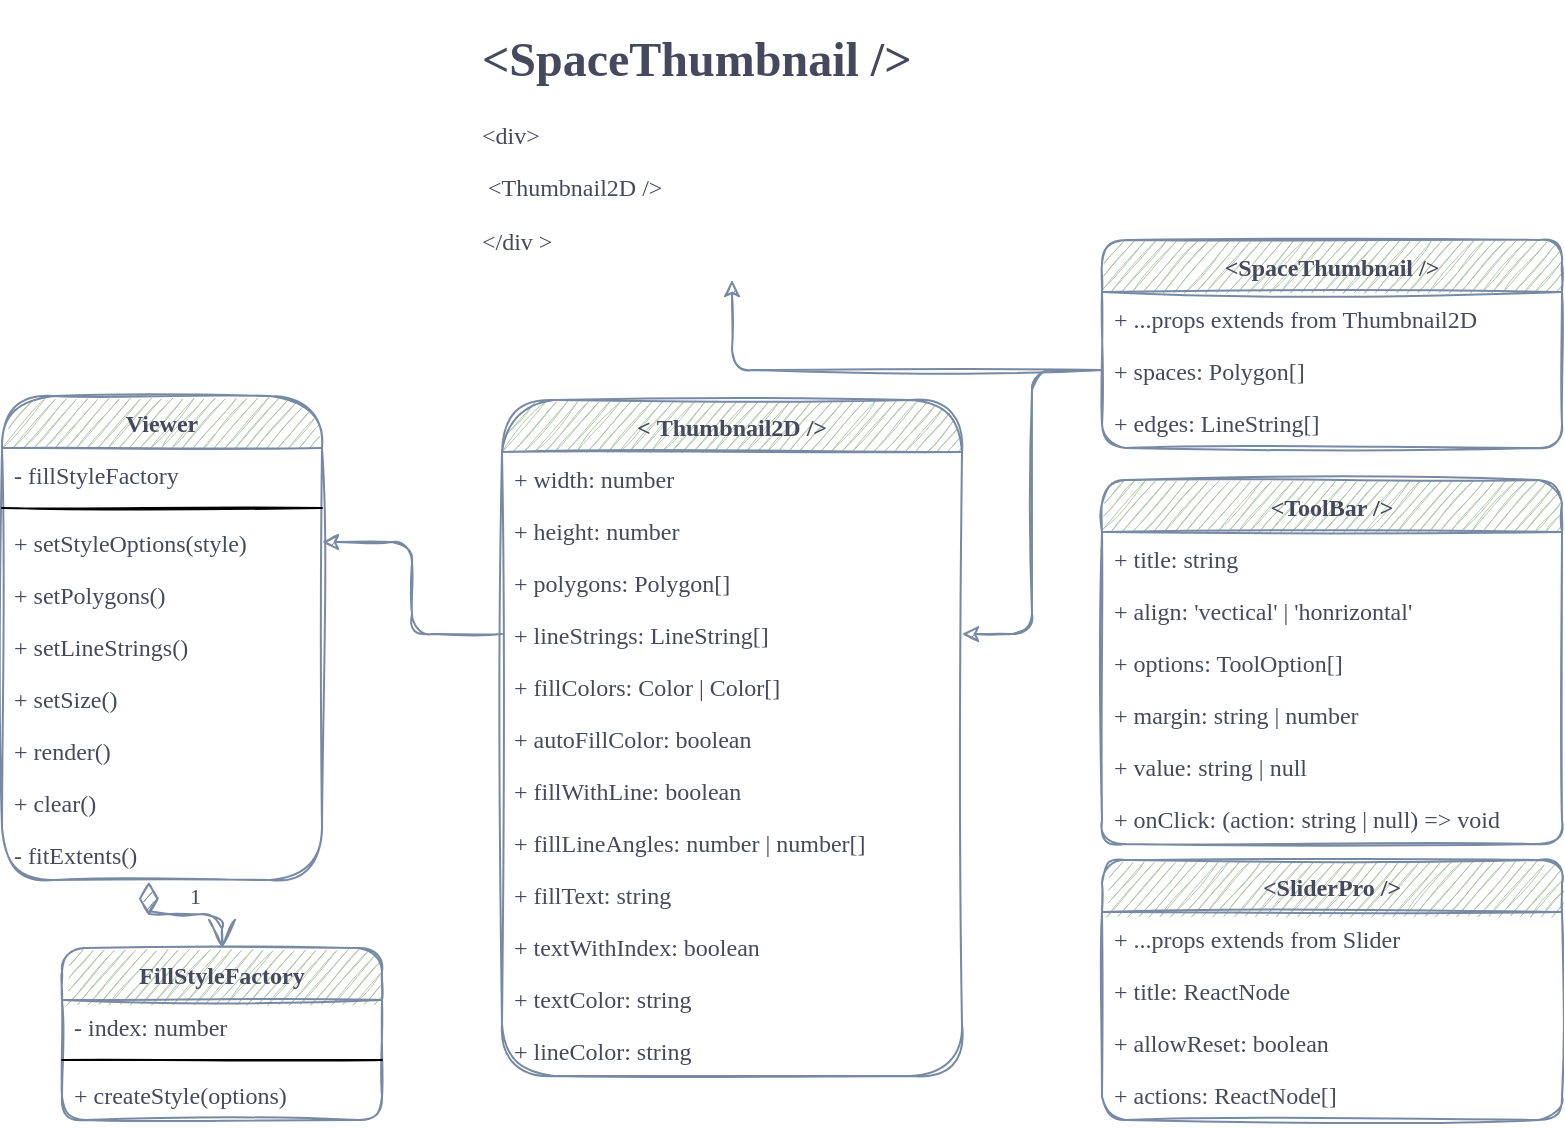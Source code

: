 <mxfile version="15.8.2" type="github" pages="2">
  <diagram id="C5RBs43oDa-KdzZeNtuy" name="Page-1">
    <mxGraphModel dx="3237" dy="1930" grid="1" gridSize="10" guides="1" tooltips="1" connect="1" arrows="1" fold="1" page="0" pageScale="1" pageWidth="827" pageHeight="1169" math="0" shadow="0">
      <root>
        <mxCell id="WIyWlLk6GJQsqaUBKTNV-0" />
        <mxCell id="WIyWlLk6GJQsqaUBKTNV-1" parent="WIyWlLk6GJQsqaUBKTNV-0" />
        <mxCell id="QNAEnEjefIIZLRpEwwWk-51" value="&lt;h1&gt;&amp;lt;SpaceThumbnail /&amp;gt;&lt;/h1&gt;&lt;p&gt;&lt;span&gt;&amp;lt;div&amp;gt;&lt;/span&gt;&lt;br&gt;&lt;/p&gt;&lt;p&gt;&lt;span&gt; &lt;/span&gt;&lt;span style=&quot;white-space: pre&quot;&gt; &lt;/span&gt;&amp;lt;Thumbnail2D /&amp;gt;&lt;br&gt;&lt;/p&gt;&lt;p&gt;&amp;lt;/div &amp;gt;&lt;/p&gt;" style="text;html=1;strokeColor=none;fillColor=none;spacing=5;spacingTop=-20;whiteSpace=wrap;overflow=hidden;rounded=0;sketch=1;fontFamily=Comic Sans MS;fontColor=#46495D;" parent="WIyWlLk6GJQsqaUBKTNV-1" vertex="1">
          <mxGeometry x="-915" y="-790" width="260" height="130" as="geometry" />
        </mxCell>
        <mxCell id="QNAEnEjefIIZLRpEwwWk-57" value="&lt;SpaceThumbnail /&gt;" style="swimlane;fontStyle=1;align=center;verticalAlign=top;childLayout=stackLayout;horizontal=1;startSize=26;horizontalStack=0;resizeParent=1;resizeParentMax=0;resizeLast=0;collapsible=1;marginBottom=0;rounded=1;sketch=1;fontFamily=Comic Sans MS;fontColor=#46495D;strokeColor=#788AA3;fillColor=#B2C9AB;" parent="WIyWlLk6GJQsqaUBKTNV-1" vertex="1">
          <mxGeometry x="-600" y="-680" width="230" height="104" as="geometry" />
        </mxCell>
        <mxCell id="QNAEnEjefIIZLRpEwwWk-144" value="+ ...props extends from Thumbnail2D" style="text;strokeColor=none;fillColor=none;align=left;verticalAlign=top;spacingLeft=4;spacingRight=4;overflow=hidden;rotatable=0;points=[[0,0.5],[1,0.5]];portConstraint=eastwest;rounded=1;sketch=1;fontFamily=Comic Sans MS;fontColor=#46495D;" parent="QNAEnEjefIIZLRpEwwWk-57" vertex="1">
          <mxGeometry y="26" width="230" height="26" as="geometry" />
        </mxCell>
        <mxCell id="QNAEnEjefIIZLRpEwwWk-58" value="+ spaces: Polygon[]" style="text;strokeColor=none;fillColor=none;align=left;verticalAlign=top;spacingLeft=4;spacingRight=4;overflow=hidden;rotatable=0;points=[[0,0.5],[1,0.5]];portConstraint=eastwest;rounded=1;sketch=1;fontFamily=Comic Sans MS;fontColor=#46495D;" parent="QNAEnEjefIIZLRpEwwWk-57" vertex="1">
          <mxGeometry y="52" width="230" height="26" as="geometry" />
        </mxCell>
        <mxCell id="QNAEnEjefIIZLRpEwwWk-61" value="+ edges: LineString[]" style="text;strokeColor=none;fillColor=none;align=left;verticalAlign=top;spacingLeft=4;spacingRight=4;overflow=hidden;rotatable=0;points=[[0,0.5],[1,0.5]];portConstraint=eastwest;rounded=1;sketch=1;fontFamily=Comic Sans MS;fontColor=#46495D;" parent="QNAEnEjefIIZLRpEwwWk-57" vertex="1">
          <mxGeometry y="78" width="230" height="26" as="geometry" />
        </mxCell>
        <mxCell id="QNAEnEjefIIZLRpEwwWk-62" value="&lt; Thumbnail2D /&gt;" style="swimlane;fontStyle=1;align=center;verticalAlign=top;childLayout=stackLayout;horizontal=1;startSize=26;horizontalStack=0;resizeParent=1;resizeParentMax=0;resizeLast=0;collapsible=1;marginBottom=0;rounded=1;sketch=1;fontFamily=Comic Sans MS;fontColor=#46495D;strokeColor=#788AA3;fillColor=#B2C9AB;arcSize=50;" parent="WIyWlLk6GJQsqaUBKTNV-1" vertex="1">
          <mxGeometry x="-900" y="-600" width="230" height="338" as="geometry">
            <mxRectangle x="-900" y="-600" width="140" height="26" as="alternateBounds" />
          </mxGeometry>
        </mxCell>
        <mxCell id="QNAEnEjefIIZLRpEwwWk-63" value="+ width: number" style="text;strokeColor=none;fillColor=none;align=left;verticalAlign=top;spacingLeft=4;spacingRight=4;overflow=hidden;rotatable=0;points=[[0,0.5],[1,0.5]];portConstraint=eastwest;rounded=1;sketch=1;fontFamily=Comic Sans MS;fontColor=#46495D;" parent="QNAEnEjefIIZLRpEwwWk-62" vertex="1">
          <mxGeometry y="26" width="230" height="26" as="geometry" />
        </mxCell>
        <mxCell id="QNAEnEjefIIZLRpEwwWk-64" value="+ height: number" style="text;strokeColor=none;fillColor=none;align=left;verticalAlign=top;spacingLeft=4;spacingRight=4;overflow=hidden;rotatable=0;points=[[0,0.5],[1,0.5]];portConstraint=eastwest;rounded=1;sketch=1;fontFamily=Comic Sans MS;fontColor=#46495D;" parent="QNAEnEjefIIZLRpEwwWk-62" vertex="1">
          <mxGeometry y="52" width="230" height="26" as="geometry" />
        </mxCell>
        <mxCell id="QNAEnEjefIIZLRpEwwWk-66" value="+ polygons: Polygon[]" style="text;strokeColor=none;fillColor=none;align=left;verticalAlign=top;spacingLeft=4;spacingRight=4;overflow=hidden;rotatable=0;points=[[0,0.5],[1,0.5]];portConstraint=eastwest;rounded=1;sketch=1;fontFamily=Comic Sans MS;fontColor=#46495D;" parent="QNAEnEjefIIZLRpEwwWk-62" vertex="1">
          <mxGeometry y="78" width="230" height="26" as="geometry" />
        </mxCell>
        <mxCell id="QNAEnEjefIIZLRpEwwWk-68" value="+ lineStrings: LineString[] " style="text;strokeColor=none;fillColor=none;align=left;verticalAlign=top;spacingLeft=4;spacingRight=4;overflow=hidden;rotatable=0;points=[[0,0.5],[1,0.5]];portConstraint=eastwest;rounded=1;sketch=1;fontFamily=Comic Sans MS;fontColor=#46495D;" parent="QNAEnEjefIIZLRpEwwWk-62" vertex="1">
          <mxGeometry y="104" width="230" height="26" as="geometry" />
        </mxCell>
        <mxCell id="QNAEnEjefIIZLRpEwwWk-67" value="+ fillColors: Color | Color[]" style="text;strokeColor=none;fillColor=none;align=left;verticalAlign=top;spacingLeft=4;spacingRight=4;overflow=hidden;rotatable=0;points=[[0,0.5],[1,0.5]];portConstraint=eastwest;rounded=1;sketch=1;fontFamily=Comic Sans MS;fontColor=#46495D;" parent="QNAEnEjefIIZLRpEwwWk-62" vertex="1">
          <mxGeometry y="130" width="230" height="26" as="geometry" />
        </mxCell>
        <mxCell id="QNAEnEjefIIZLRpEwwWk-69" value="+ autoFillColor: boolean" style="text;strokeColor=none;fillColor=none;align=left;verticalAlign=top;spacingLeft=4;spacingRight=4;overflow=hidden;rotatable=0;points=[[0,0.5],[1,0.5]];portConstraint=eastwest;rounded=1;sketch=1;fontFamily=Comic Sans MS;fontColor=#46495D;" parent="QNAEnEjefIIZLRpEwwWk-62" vertex="1">
          <mxGeometry y="156" width="230" height="26" as="geometry" />
        </mxCell>
        <mxCell id="QNAEnEjefIIZLRpEwwWk-70" value="+ fillWithLine: boolean" style="text;strokeColor=none;fillColor=none;align=left;verticalAlign=top;spacingLeft=4;spacingRight=4;overflow=hidden;rotatable=0;points=[[0,0.5],[1,0.5]];portConstraint=eastwest;rounded=1;sketch=1;fontFamily=Comic Sans MS;fontColor=#46495D;" parent="QNAEnEjefIIZLRpEwwWk-62" vertex="1">
          <mxGeometry y="182" width="230" height="26" as="geometry" />
        </mxCell>
        <mxCell id="QNAEnEjefIIZLRpEwwWk-71" value="+ fillLineAngles: number | number[]" style="text;strokeColor=none;fillColor=none;align=left;verticalAlign=top;spacingLeft=4;spacingRight=4;overflow=hidden;rotatable=0;points=[[0,0.5],[1,0.5]];portConstraint=eastwest;rounded=1;sketch=1;fontFamily=Comic Sans MS;fontColor=#46495D;" parent="QNAEnEjefIIZLRpEwwWk-62" vertex="1">
          <mxGeometry y="208" width="230" height="26" as="geometry" />
        </mxCell>
        <mxCell id="QNAEnEjefIIZLRpEwwWk-78" value="+ fillText: string" style="text;strokeColor=none;fillColor=none;align=left;verticalAlign=top;spacingLeft=4;spacingRight=4;overflow=hidden;rotatable=0;points=[[0,0.5],[1,0.5]];portConstraint=eastwest;rounded=1;sketch=1;fontFamily=Comic Sans MS;fontColor=#46495D;" parent="QNAEnEjefIIZLRpEwwWk-62" vertex="1">
          <mxGeometry y="234" width="230" height="26" as="geometry" />
        </mxCell>
        <mxCell id="QNAEnEjefIIZLRpEwwWk-79" value="+ textWithIndex: boolean" style="text;strokeColor=none;fillColor=none;align=left;verticalAlign=top;spacingLeft=4;spacingRight=4;overflow=hidden;rotatable=0;points=[[0,0.5],[1,0.5]];portConstraint=eastwest;rounded=1;sketch=1;fontFamily=Comic Sans MS;fontColor=#46495D;" parent="QNAEnEjefIIZLRpEwwWk-62" vertex="1">
          <mxGeometry y="260" width="230" height="26" as="geometry" />
        </mxCell>
        <mxCell id="QNAEnEjefIIZLRpEwwWk-142" value="+ textColor: string" style="text;strokeColor=none;fillColor=none;align=left;verticalAlign=top;spacingLeft=4;spacingRight=4;overflow=hidden;rotatable=0;points=[[0,0.5],[1,0.5]];portConstraint=eastwest;rounded=1;sketch=1;fontFamily=Comic Sans MS;fontColor=#46495D;" parent="QNAEnEjefIIZLRpEwwWk-62" vertex="1">
          <mxGeometry y="286" width="230" height="26" as="geometry" />
        </mxCell>
        <mxCell id="QNAEnEjefIIZLRpEwwWk-143" value="+ lineColor: string" style="text;strokeColor=none;fillColor=none;align=left;verticalAlign=top;spacingLeft=4;spacingRight=4;overflow=hidden;rotatable=0;points=[[0,0.5],[1,0.5]];portConstraint=eastwest;rounded=1;sketch=1;fontFamily=Comic Sans MS;fontColor=#46495D;" parent="QNAEnEjefIIZLRpEwwWk-62" vertex="1">
          <mxGeometry y="312" width="230" height="26" as="geometry" />
        </mxCell>
        <mxCell id="QNAEnEjefIIZLRpEwwWk-73" style="edgeStyle=orthogonalEdgeStyle;curved=0;rounded=1;sketch=1;orthogonalLoop=1;jettySize=auto;html=1;exitX=0;exitY=0.5;exitDx=0;exitDy=0;entryX=0.5;entryY=1;entryDx=0;entryDy=0;fontFamily=Comic Sans MS;fontColor=#46495D;strokeColor=#788AA3;fillColor=#B2C9AB;" parent="WIyWlLk6GJQsqaUBKTNV-1" source="QNAEnEjefIIZLRpEwwWk-58" target="QNAEnEjefIIZLRpEwwWk-51" edge="1">
          <mxGeometry relative="1" as="geometry" />
        </mxCell>
        <mxCell id="QNAEnEjefIIZLRpEwwWk-74" style="edgeStyle=orthogonalEdgeStyle;curved=0;rounded=1;sketch=1;orthogonalLoop=1;jettySize=auto;html=1;exitX=0;exitY=0.5;exitDx=0;exitDy=0;entryX=1;entryY=0.5;entryDx=0;entryDy=0;fontFamily=Comic Sans MS;fontColor=#46495D;strokeColor=#788AA3;fillColor=#B2C9AB;" parent="WIyWlLk6GJQsqaUBKTNV-1" source="QNAEnEjefIIZLRpEwwWk-58" target="QNAEnEjefIIZLRpEwwWk-68" edge="1">
          <mxGeometry relative="1" as="geometry" />
        </mxCell>
        <mxCell id="QNAEnEjefIIZLRpEwwWk-75" value="&lt;ToolBar /&gt;" style="swimlane;fontStyle=1;align=center;verticalAlign=top;childLayout=stackLayout;horizontal=1;startSize=26;horizontalStack=0;resizeParent=1;resizeParentMax=0;resizeLast=0;collapsible=1;marginBottom=0;rounded=1;sketch=1;fontFamily=Comic Sans MS;fontColor=#46495D;strokeColor=#788AA3;fillColor=#B2C9AB;" parent="WIyWlLk6GJQsqaUBKTNV-1" vertex="1">
          <mxGeometry x="-600" y="-560" width="230" height="182" as="geometry" />
        </mxCell>
        <mxCell id="QNAEnEjefIIZLRpEwwWk-76" value="+ title: string" style="text;strokeColor=none;fillColor=none;align=left;verticalAlign=top;spacingLeft=4;spacingRight=4;overflow=hidden;rotatable=0;points=[[0,0.5],[1,0.5]];portConstraint=eastwest;rounded=1;sketch=1;fontFamily=Comic Sans MS;fontColor=#46495D;" parent="QNAEnEjefIIZLRpEwwWk-75" vertex="1">
          <mxGeometry y="26" width="230" height="26" as="geometry" />
        </mxCell>
        <mxCell id="QNAEnEjefIIZLRpEwwWk-77" value="+ align: &#39;vectical&#39; | &#39;honrizontal&#39;" style="text;strokeColor=none;fillColor=none;align=left;verticalAlign=top;spacingLeft=4;spacingRight=4;overflow=hidden;rotatable=0;points=[[0,0.5],[1,0.5]];portConstraint=eastwest;rounded=1;sketch=1;fontFamily=Comic Sans MS;fontColor=#46495D;" parent="QNAEnEjefIIZLRpEwwWk-75" vertex="1">
          <mxGeometry y="52" width="230" height="26" as="geometry" />
        </mxCell>
        <mxCell id="QNAEnEjefIIZLRpEwwWk-80" value="+ options: ToolOption[]" style="text;strokeColor=none;fillColor=none;align=left;verticalAlign=top;spacingLeft=4;spacingRight=4;overflow=hidden;rotatable=0;points=[[0,0.5],[1,0.5]];portConstraint=eastwest;rounded=1;sketch=1;fontFamily=Comic Sans MS;fontColor=#46495D;" parent="QNAEnEjefIIZLRpEwwWk-75" vertex="1">
          <mxGeometry y="78" width="230" height="26" as="geometry" />
        </mxCell>
        <mxCell id="QNAEnEjefIIZLRpEwwWk-85" value="+ margin: string | number" style="text;strokeColor=none;fillColor=none;align=left;verticalAlign=top;spacingLeft=4;spacingRight=4;overflow=hidden;rotatable=0;points=[[0,0.5],[1,0.5]];portConstraint=eastwest;rounded=1;sketch=1;fontFamily=Comic Sans MS;fontColor=#46495D;" parent="QNAEnEjefIIZLRpEwwWk-75" vertex="1">
          <mxGeometry y="104" width="230" height="26" as="geometry" />
        </mxCell>
        <mxCell id="QNAEnEjefIIZLRpEwwWk-146" value="+ value: string | null" style="text;strokeColor=none;fillColor=none;align=left;verticalAlign=top;spacingLeft=4;spacingRight=4;overflow=hidden;rotatable=0;points=[[0,0.5],[1,0.5]];portConstraint=eastwest;rounded=1;sketch=1;fontFamily=Comic Sans MS;fontColor=#46495D;" parent="QNAEnEjefIIZLRpEwwWk-75" vertex="1">
          <mxGeometry y="130" width="230" height="26" as="geometry" />
        </mxCell>
        <mxCell id="QNAEnEjefIIZLRpEwwWk-86" value="+ onClick: (action: string | null) =&gt; void" style="text;strokeColor=none;fillColor=none;align=left;verticalAlign=top;spacingLeft=4;spacingRight=4;overflow=hidden;rotatable=0;points=[[0,0.5],[1,0.5]];portConstraint=eastwest;rounded=1;sketch=1;fontFamily=Comic Sans MS;fontColor=#46495D;" parent="QNAEnEjefIIZLRpEwwWk-75" vertex="1">
          <mxGeometry y="156" width="230" height="26" as="geometry" />
        </mxCell>
        <mxCell id="QNAEnEjefIIZLRpEwwWk-81" value="&lt;SliderPro /&gt;" style="swimlane;fontStyle=1;align=center;verticalAlign=top;childLayout=stackLayout;horizontal=1;startSize=26;horizontalStack=0;resizeParent=1;resizeParentMax=0;resizeLast=0;collapsible=1;marginBottom=0;rounded=1;sketch=1;fontFamily=Comic Sans MS;fontColor=#46495D;strokeColor=#788AA3;fillColor=#B2C9AB;" parent="WIyWlLk6GJQsqaUBKTNV-1" vertex="1">
          <mxGeometry x="-600" y="-370" width="230" height="130" as="geometry" />
        </mxCell>
        <mxCell id="QNAEnEjefIIZLRpEwwWk-82" value="+ ...props extends from Slider" style="text;strokeColor=none;fillColor=none;align=left;verticalAlign=top;spacingLeft=4;spacingRight=4;overflow=hidden;rotatable=0;points=[[0,0.5],[1,0.5]];portConstraint=eastwest;rounded=1;sketch=1;fontFamily=Comic Sans MS;fontColor=#46495D;" parent="QNAEnEjefIIZLRpEwwWk-81" vertex="1">
          <mxGeometry y="26" width="230" height="26" as="geometry" />
        </mxCell>
        <mxCell id="QNAEnEjefIIZLRpEwwWk-83" value="+ title: ReactNode" style="text;strokeColor=none;fillColor=none;align=left;verticalAlign=top;spacingLeft=4;spacingRight=4;overflow=hidden;rotatable=0;points=[[0,0.5],[1,0.5]];portConstraint=eastwest;rounded=1;sketch=1;fontFamily=Comic Sans MS;fontColor=#46495D;" parent="QNAEnEjefIIZLRpEwwWk-81" vertex="1">
          <mxGeometry y="52" width="230" height="26" as="geometry" />
        </mxCell>
        <mxCell id="QNAEnEjefIIZLRpEwwWk-84" value="+ allowReset: boolean" style="text;strokeColor=none;fillColor=none;align=left;verticalAlign=top;spacingLeft=4;spacingRight=4;overflow=hidden;rotatable=0;points=[[0,0.5],[1,0.5]];portConstraint=eastwest;rounded=1;sketch=1;fontFamily=Comic Sans MS;fontColor=#46495D;" parent="QNAEnEjefIIZLRpEwwWk-81" vertex="1">
          <mxGeometry y="78" width="230" height="26" as="geometry" />
        </mxCell>
        <mxCell id="QNAEnEjefIIZLRpEwwWk-87" value="+ actions: ReactNode[]" style="text;strokeColor=none;fillColor=none;align=left;verticalAlign=top;spacingLeft=4;spacingRight=4;overflow=hidden;rotatable=0;points=[[0,0.5],[1,0.5]];portConstraint=eastwest;rounded=1;sketch=1;fontFamily=Comic Sans MS;fontColor=#46495D;" parent="QNAEnEjefIIZLRpEwwWk-81" vertex="1">
          <mxGeometry y="104" width="230" height="26" as="geometry" />
        </mxCell>
        <mxCell id="QNAEnEjefIIZLRpEwwWk-121" value="Viewer" style="swimlane;fontStyle=1;align=center;verticalAlign=top;childLayout=stackLayout;horizontal=1;startSize=26;horizontalStack=0;resizeParent=1;resizeParentMax=0;resizeLast=0;collapsible=1;marginBottom=0;rounded=1;sketch=1;fontFamily=Comic Sans MS;fontColor=#46495D;strokeColor=#788AA3;fillColor=#B2C9AB;arcSize=50;" parent="WIyWlLk6GJQsqaUBKTNV-1" vertex="1">
          <mxGeometry x="-1150" y="-602" width="160" height="242" as="geometry" />
        </mxCell>
        <mxCell id="QNAEnEjefIIZLRpEwwWk-122" value="- fillStyleFactory" style="text;strokeColor=none;fillColor=none;align=left;verticalAlign=top;spacingLeft=4;spacingRight=4;overflow=hidden;rotatable=0;points=[[0,0.5],[1,0.5]];portConstraint=eastwest;rounded=1;sketch=1;fontFamily=Comic Sans MS;fontColor=#46495D;" parent="QNAEnEjefIIZLRpEwwWk-121" vertex="1">
          <mxGeometry y="26" width="160" height="26" as="geometry" />
        </mxCell>
        <mxCell id="QNAEnEjefIIZLRpEwwWk-123" value="" style="line;strokeWidth=1;fillColor=none;align=left;verticalAlign=middle;spacingTop=-1;spacingLeft=3;spacingRight=3;rotatable=0;labelPosition=right;points=[];portConstraint=eastwest;rounded=1;sketch=1;fontFamily=Comic Sans MS;fontColor=#46495D;" parent="QNAEnEjefIIZLRpEwwWk-121" vertex="1">
          <mxGeometry y="52" width="160" height="8" as="geometry" />
        </mxCell>
        <mxCell id="QNAEnEjefIIZLRpEwwWk-124" value="+ setStyleOptions(style)" style="text;strokeColor=none;fillColor=none;align=left;verticalAlign=top;spacingLeft=4;spacingRight=4;overflow=hidden;rotatable=0;points=[[0,0.5],[1,0.5]];portConstraint=eastwest;rounded=1;sketch=1;fontFamily=Comic Sans MS;fontColor=#46495D;" parent="QNAEnEjefIIZLRpEwwWk-121" vertex="1">
          <mxGeometry y="60" width="160" height="26" as="geometry" />
        </mxCell>
        <mxCell id="QNAEnEjefIIZLRpEwwWk-129" value="+ setPolygons()" style="text;strokeColor=none;fillColor=none;align=left;verticalAlign=top;spacingLeft=4;spacingRight=4;overflow=hidden;rotatable=0;points=[[0,0.5],[1,0.5]];portConstraint=eastwest;rounded=1;sketch=1;fontFamily=Comic Sans MS;fontColor=#46495D;" parent="QNAEnEjefIIZLRpEwwWk-121" vertex="1">
          <mxGeometry y="86" width="160" height="26" as="geometry" />
        </mxCell>
        <mxCell id="QNAEnEjefIIZLRpEwwWk-145" value="+ setLineStrings()" style="text;strokeColor=none;fillColor=none;align=left;verticalAlign=top;spacingLeft=4;spacingRight=4;overflow=hidden;rotatable=0;points=[[0,0.5],[1,0.5]];portConstraint=eastwest;rounded=1;sketch=1;fontFamily=Comic Sans MS;fontColor=#46495D;" parent="QNAEnEjefIIZLRpEwwWk-121" vertex="1">
          <mxGeometry y="112" width="160" height="26" as="geometry" />
        </mxCell>
        <mxCell id="QNAEnEjefIIZLRpEwwWk-130" value="+ setSize()" style="text;strokeColor=none;fillColor=none;align=left;verticalAlign=top;spacingLeft=4;spacingRight=4;overflow=hidden;rotatable=0;points=[[0,0.5],[1,0.5]];portConstraint=eastwest;rounded=1;sketch=1;fontFamily=Comic Sans MS;fontColor=#46495D;" parent="QNAEnEjefIIZLRpEwwWk-121" vertex="1">
          <mxGeometry y="138" width="160" height="26" as="geometry" />
        </mxCell>
        <mxCell id="QNAEnEjefIIZLRpEwwWk-131" value="+ render()" style="text;strokeColor=none;fillColor=none;align=left;verticalAlign=top;spacingLeft=4;spacingRight=4;overflow=hidden;rotatable=0;points=[[0,0.5],[1,0.5]];portConstraint=eastwest;rounded=1;sketch=1;fontFamily=Comic Sans MS;fontColor=#46495D;" parent="QNAEnEjefIIZLRpEwwWk-121" vertex="1">
          <mxGeometry y="164" width="160" height="26" as="geometry" />
        </mxCell>
        <mxCell id="QNAEnEjefIIZLRpEwwWk-132" value="+ clear()" style="text;strokeColor=none;fillColor=none;align=left;verticalAlign=top;spacingLeft=4;spacingRight=4;overflow=hidden;rotatable=0;points=[[0,0.5],[1,0.5]];portConstraint=eastwest;rounded=1;sketch=1;fontFamily=Comic Sans MS;fontColor=#46495D;" parent="QNAEnEjefIIZLRpEwwWk-121" vertex="1">
          <mxGeometry y="190" width="160" height="26" as="geometry" />
        </mxCell>
        <mxCell id="QNAEnEjefIIZLRpEwwWk-133" value="- fitExtents()" style="text;strokeColor=none;fillColor=none;align=left;verticalAlign=top;spacingLeft=4;spacingRight=4;overflow=hidden;rotatable=0;points=[[0,0.5],[1,0.5]];portConstraint=eastwest;rounded=1;sketch=1;fontFamily=Comic Sans MS;fontColor=#46495D;" parent="QNAEnEjefIIZLRpEwwWk-121" vertex="1">
          <mxGeometry y="216" width="160" height="26" as="geometry" />
        </mxCell>
        <mxCell id="QNAEnEjefIIZLRpEwwWk-128" value="" style="edgeStyle=orthogonalEdgeStyle;curved=0;rounded=1;sketch=1;orthogonalLoop=1;jettySize=auto;html=1;fontFamily=Comic Sans MS;fontColor=#46495D;strokeColor=#788AA3;fillColor=#B2C9AB;" parent="WIyWlLk6GJQsqaUBKTNV-1" source="QNAEnEjefIIZLRpEwwWk-68" target="QNAEnEjefIIZLRpEwwWk-124" edge="1">
          <mxGeometry relative="1" as="geometry" />
        </mxCell>
        <mxCell id="QNAEnEjefIIZLRpEwwWk-134" value="FillStyleFactory" style="swimlane;fontStyle=1;align=center;verticalAlign=top;childLayout=stackLayout;horizontal=1;startSize=26;horizontalStack=0;resizeParent=1;resizeParentMax=0;resizeLast=0;collapsible=1;marginBottom=0;rounded=1;sketch=1;fontFamily=Comic Sans MS;fontColor=#46495D;strokeColor=#788AA3;fillColor=#B2C9AB;" parent="WIyWlLk6GJQsqaUBKTNV-1" vertex="1">
          <mxGeometry x="-1120" y="-326" width="160" height="86" as="geometry" />
        </mxCell>
        <mxCell id="QNAEnEjefIIZLRpEwwWk-135" value="- index: number" style="text;strokeColor=none;fillColor=none;align=left;verticalAlign=top;spacingLeft=4;spacingRight=4;overflow=hidden;rotatable=0;points=[[0,0.5],[1,0.5]];portConstraint=eastwest;rounded=1;sketch=1;fontFamily=Comic Sans MS;fontColor=#46495D;" parent="QNAEnEjefIIZLRpEwwWk-134" vertex="1">
          <mxGeometry y="26" width="160" height="26" as="geometry" />
        </mxCell>
        <mxCell id="QNAEnEjefIIZLRpEwwWk-136" value="" style="line;strokeWidth=1;fillColor=none;align=left;verticalAlign=middle;spacingTop=-1;spacingLeft=3;spacingRight=3;rotatable=0;labelPosition=right;points=[];portConstraint=eastwest;rounded=1;sketch=1;fontFamily=Comic Sans MS;fontColor=#46495D;" parent="QNAEnEjefIIZLRpEwwWk-134" vertex="1">
          <mxGeometry y="52" width="160" height="8" as="geometry" />
        </mxCell>
        <mxCell id="QNAEnEjefIIZLRpEwwWk-137" value="+ createStyle(options)" style="text;strokeColor=none;fillColor=none;align=left;verticalAlign=top;spacingLeft=4;spacingRight=4;overflow=hidden;rotatable=0;points=[[0,0.5],[1,0.5]];portConstraint=eastwest;rounded=1;sketch=1;fontFamily=Comic Sans MS;fontColor=#46495D;" parent="QNAEnEjefIIZLRpEwwWk-134" vertex="1">
          <mxGeometry y="60" width="160" height="26" as="geometry" />
        </mxCell>
        <mxCell id="QNAEnEjefIIZLRpEwwWk-141" value="1" style="endArrow=open;html=1;endSize=12;startArrow=diamondThin;startSize=14;startFill=1;edgeStyle=orthogonalEdgeStyle;align=left;verticalAlign=bottom;rounded=1;sketch=1;fontFamily=Comic Sans MS;fontColor=#46495D;strokeColor=#788AA3;fillColor=#B2C9AB;curved=0;entryX=0.5;entryY=0;entryDx=0;entryDy=0;exitX=0.459;exitY=1.034;exitDx=0;exitDy=0;exitPerimeter=0;" parent="WIyWlLk6GJQsqaUBKTNV-1" source="QNAEnEjefIIZLRpEwwWk-133" target="QNAEnEjefIIZLRpEwwWk-134" edge="1">
          <mxGeometry relative="1" as="geometry">
            <mxPoint x="-1100" y="-340" as="sourcePoint" />
            <mxPoint x="-1010" y="-340" as="targetPoint" />
          </mxGeometry>
        </mxCell>
      </root>
    </mxGraphModel>
  </diagram>
  <diagram id="ptPGi2ojWcYGdtbd9iND" name="第 2 页">
    <mxGraphModel dx="4546" dy="3411" grid="1" gridSize="10" guides="1" tooltips="1" connect="1" arrows="1" fold="1" page="0" pageScale="1" pageWidth="827" pageHeight="1169" background="none" math="0" shadow="0">
      <root>
        <mxCell id="L-BHlGiglx6V0X1GWf1I-0" />
        <mxCell id="L-BHlGiglx6V0X1GWf1I-1" parent="L-BHlGiglx6V0X1GWf1I-0" />
        <mxCell id="L-BHlGiglx6V0X1GWf1I-2" style="edgeStyle=orthogonalEdgeStyle;curved=0;rounded=1;sketch=1;orthogonalLoop=1;jettySize=auto;html=1;exitX=1;exitY=0;exitDx=0;exitDy=0;entryX=0;entryY=0.25;entryDx=0;entryDy=0;fontFamily=Comic Sans MS;fontColor=#46495D;strokeColor=#788AA3;fillColor=#B2C9AB;" edge="1" parent="L-BHlGiglx6V0X1GWf1I-1" source="L-BHlGiglx6V0X1GWf1I-3" target="L-BHlGiglx6V0X1GWf1I-19">
          <mxGeometry relative="1" as="geometry" />
        </mxCell>
        <mxCell id="L-BHlGiglx6V0X1GWf1I-3" value="DrawControls" style="swimlane;fontStyle=1;align=center;verticalAlign=top;childLayout=stackLayout;horizontal=1;startSize=20;horizontalStack=0;resizeParent=1;resizeParentMax=0;resizeLast=0;collapsible=1;marginBottom=0;rounded=1;sketch=1;fontFamily=Comic Sans MS;fontColor=#46495D;strokeColor=#788AA3;fillColor=#B2C9AB;" vertex="1" parent="L-BHlGiglx6V0X1GWf1I-1">
          <mxGeometry x="-3540" y="-2640" width="370" height="398" as="geometry">
            <mxRectangle x="-420" y="-140" width="70" height="20" as="alternateBounds" />
          </mxGeometry>
        </mxCell>
        <mxCell id="L-BHlGiglx6V0X1GWf1I-4" value="- type: &#39;point&#39; | &#39;line&#39; | &#39;polygon&#39; | &#39;square&#39; | &#39;rect&#39; | &#39;circle&#39;" style="text;strokeColor=none;fillColor=none;align=left;verticalAlign=top;spacingLeft=4;spacingRight=4;overflow=hidden;rotatable=0;points=[[0,0.5],[1,0.5]];portConstraint=eastwest;rounded=1;sketch=1;fontFamily=Comic Sans MS;fontColor=#46495D;" vertex="1" parent="L-BHlGiglx6V0X1GWf1I-3">
          <mxGeometry y="20" width="370" height="26" as="geometry" />
        </mxCell>
        <mxCell id="L-BHlGiglx6V0X1GWf1I-5" value="+ pointStyle: PointStyle" style="text;strokeColor=none;fillColor=none;align=left;verticalAlign=top;spacingLeft=4;spacingRight=4;overflow=hidden;rotatable=0;points=[[0,0.5],[1,0.5]];portConstraint=eastwest;rounded=1;sketch=1;fontFamily=Comic Sans MS;fontColor=#46495D;" vertex="1" parent="L-BHlGiglx6V0X1GWf1I-3">
          <mxGeometry y="46" width="370" height="26" as="geometry" />
        </mxCell>
        <mxCell id="L-BHlGiglx6V0X1GWf1I-6" value="+ lineStyle: LineStyle" style="text;strokeColor=none;fillColor=none;align=left;verticalAlign=top;spacingLeft=4;spacingRight=4;overflow=hidden;rotatable=0;points=[[0,0.5],[1,0.5]];portConstraint=eastwest;rounded=1;sketch=1;fontFamily=Comic Sans MS;fontColor=#46495D;" vertex="1" parent="L-BHlGiglx6V0X1GWf1I-3">
          <mxGeometry y="72" width="370" height="26" as="geometry" />
        </mxCell>
        <mxCell id="L-BHlGiglx6V0X1GWf1I-7" value="+ polygonStyle: PolygonStyle" style="text;strokeColor=none;fillColor=none;align=left;verticalAlign=top;spacingLeft=4;spacingRight=4;overflow=hidden;rotatable=0;points=[[0,0.5],[1,0.5]];portConstraint=eastwest;rounded=1;sketch=1;fontFamily=Comic Sans MS;fontColor=#46495D;" vertex="1" parent="L-BHlGiglx6V0X1GWf1I-3">
          <mxGeometry y="98" width="370" height="26" as="geometry" />
        </mxCell>
        <mxCell id="L-BHlGiglx6V0X1GWf1I-8" value="" style="line;strokeWidth=1;fillColor=none;align=left;verticalAlign=middle;spacingTop=-1;spacingLeft=3;spacingRight=3;rotatable=0;labelPosition=right;points=[];portConstraint=eastwest;rounded=1;sketch=1;fontFamily=Comic Sans MS;fontColor=#46495D;" vertex="1" parent="L-BHlGiglx6V0X1GWf1I-3">
          <mxGeometry y="124" width="370" height="8" as="geometry" />
        </mxCell>
        <mxCell id="L-BHlGiglx6V0X1GWf1I-9" value="+ constructor(type, editor)" style="text;strokeColor=none;fillColor=none;align=left;verticalAlign=top;spacingLeft=4;spacingRight=4;overflow=hidden;rotatable=0;points=[[0,0.5],[1,0.5]];portConstraint=eastwest;rounded=1;sketch=1;fontFamily=Comic Sans MS;fontColor=#46495D;" vertex="1" parent="L-BHlGiglx6V0X1GWf1I-3">
          <mxGeometry y="132" width="370" height="26" as="geometry" />
        </mxCell>
        <mxCell id="L-BHlGiglx6V0X1GWf1I-10" value="+ activate()  activate default" style="text;strokeColor=none;fillColor=none;align=left;verticalAlign=top;spacingLeft=4;spacingRight=4;overflow=hidden;rotatable=0;points=[[0,0.5],[1,0.5]];portConstraint=eastwest;rounded=1;sketch=1;fontFamily=Comic Sans MS;fontColor=#46495D;" vertex="1" parent="L-BHlGiglx6V0X1GWf1I-3">
          <mxGeometry y="158" width="370" height="26" as="geometry" />
        </mxCell>
        <mxCell id="L-BHlGiglx6V0X1GWf1I-11" value="+ deactivate()" style="text;strokeColor=none;fillColor=none;align=left;verticalAlign=top;spacingLeft=4;spacingRight=4;overflow=hidden;rotatable=0;points=[[0,0.5],[1,0.5]];portConstraint=eastwest;rounded=1;sketch=1;fontFamily=Comic Sans MS;fontColor=#46495D;" vertex="1" parent="L-BHlGiglx6V0X1GWf1I-3">
          <mxGeometry y="184" width="370" height="26" as="geometry" />
        </mxCell>
        <mxCell id="L-BHlGiglx6V0X1GWf1I-12" value="+ dispose()" style="text;strokeColor=none;fillColor=none;align=left;verticalAlign=top;spacingLeft=4;spacingRight=4;overflow=hidden;rotatable=0;points=[[0,0.5],[1,0.5]];portConstraint=eastwest;rounded=1;sketch=1;fontFamily=Comic Sans MS;fontColor=#46495D;" vertex="1" parent="L-BHlGiglx6V0X1GWf1I-3">
          <mxGeometry y="210" width="370" height="26" as="geometry" />
        </mxCell>
        <mxCell id="L-BHlGiglx6V0X1GWf1I-13" value="+ on(type: &#39;finished&#39; | &#39;quit&#39;, callback)" style="text;strokeColor=none;fillColor=none;align=left;verticalAlign=top;spacingLeft=4;spacingRight=4;overflow=hidden;rotatable=0;points=[[0,0.5],[1,0.5]];portConstraint=eastwest;rounded=1;sketch=1;fontFamily=Comic Sans MS;fontColor=#46495D;" vertex="1" parent="L-BHlGiglx6V0X1GWf1I-3">
          <mxGeometry y="236" width="370" height="32" as="geometry" />
        </mxCell>
        <mxCell id="L-BHlGiglx6V0X1GWf1I-14" value="+ setPlane(plane)" style="text;strokeColor=none;fillColor=none;align=left;verticalAlign=top;spacingLeft=4;spacingRight=4;overflow=hidden;rotatable=0;points=[[0,0.5],[1,0.5]];portConstraint=eastwest;rounded=1;sketch=1;fontFamily=Comic Sans MS;fontColor=#46495D;" vertex="1" parent="L-BHlGiglx6V0X1GWf1I-3">
          <mxGeometry y="268" width="370" height="26" as="geometry" />
        </mxCell>
        <mxCell id="L-BHlGiglx6V0X1GWf1I-15" value="+ setAutoClearWhenDone(clear: boolean)" style="text;strokeColor=none;fillColor=none;align=left;verticalAlign=top;spacingLeft=4;spacingRight=4;overflow=hidden;rotatable=0;points=[[0,0.5],[1,0.5]];portConstraint=eastwest;rounded=1;sketch=1;fontFamily=Comic Sans MS;fontColor=#46495D;" vertex="1" parent="L-BHlGiglx6V0X1GWf1I-3">
          <mxGeometry y="294" width="370" height="26" as="geometry" />
        </mxCell>
        <mxCell id="L-BHlGiglx6V0X1GWf1I-16" value="+ setPointStyle(style)" style="text;strokeColor=none;fillColor=none;align=left;verticalAlign=top;spacingLeft=4;spacingRight=4;overflow=hidden;rotatable=0;points=[[0,0.5],[1,0.5]];portConstraint=eastwest;rounded=1;sketch=1;fontFamily=Comic Sans MS;fontColor=#46495D;" vertex="1" parent="L-BHlGiglx6V0X1GWf1I-3">
          <mxGeometry y="320" width="370" height="26" as="geometry" />
        </mxCell>
        <mxCell id="L-BHlGiglx6V0X1GWf1I-17" value="+ setLineStyle(style)" style="text;strokeColor=none;fillColor=none;align=left;verticalAlign=top;spacingLeft=4;spacingRight=4;overflow=hidden;rotatable=0;points=[[0,0.5],[1,0.5]];portConstraint=eastwest;rounded=1;sketch=1;fontFamily=Comic Sans MS;fontColor=#46495D;" vertex="1" parent="L-BHlGiglx6V0X1GWf1I-3">
          <mxGeometry y="346" width="370" height="26" as="geometry" />
        </mxCell>
        <mxCell id="L-BHlGiglx6V0X1GWf1I-18" value="+ setPolygonStyle(style)" style="text;strokeColor=none;fillColor=none;align=left;verticalAlign=top;spacingLeft=4;spacingRight=4;overflow=hidden;rotatable=0;points=[[0,0.5],[1,0.5]];portConstraint=eastwest;rounded=1;sketch=1;fontFamily=Comic Sans MS;fontColor=#46495D;" vertex="1" parent="L-BHlGiglx6V0X1GWf1I-3">
          <mxGeometry y="372" width="370" height="26" as="geometry" />
        </mxCell>
        <mxCell id="L-BHlGiglx6V0X1GWf1I-19" value="&lt;h1&gt;DrawControls&lt;/h1&gt;&lt;p&gt;完成点线面绘制，只关注绘制&lt;/p&gt;" style="text;html=1;strokeColor=none;fillColor=none;spacing=5;spacingTop=-20;whiteSpace=wrap;overflow=hidden;rounded=0;sketch=1;fontFamily=Comic Sans MS;fontColor=#46495D;" vertex="1" parent="L-BHlGiglx6V0X1GWf1I-1">
          <mxGeometry x="-3140" y="-2710" width="180" height="85" as="geometry" />
        </mxCell>
        <mxCell id="L-BHlGiglx6V0X1GWf1I-20" value="1" style="endArrow=open;html=1;endSize=12;startArrow=diamondThin;startSize=14;startFill=0;edgeStyle=orthogonalEdgeStyle;align=left;verticalAlign=bottom;rounded=1;sketch=1;fontFamily=Comic Sans MS;fontColor=#46495D;strokeColor=#788AA3;fillColor=#B2C9AB;curved=0;exitX=1;exitY=0.5;exitDx=0;exitDy=0;entryX=0;entryY=0.5;entryDx=0;entryDy=0;" edge="1" parent="L-BHlGiglx6V0X1GWf1I-1" source="L-BHlGiglx6V0X1GWf1I-9" target="zGy1IYcFln27aWtsh6LE-37">
          <mxGeometry x="-1" y="3" relative="1" as="geometry">
            <mxPoint x="-3100" y="-2570" as="sourcePoint" />
            <mxPoint x="-3040" y="-2581" as="targetPoint" />
          </mxGeometry>
        </mxCell>
        <mxCell id="zGy1IYcFln27aWtsh6LE-0" value="SelectionControls" style="swimlane;fontStyle=1;align=center;verticalAlign=top;childLayout=stackLayout;horizontal=1;startSize=26;horizontalStack=0;resizeParent=1;resizeParentMax=0;resizeLast=0;collapsible=1;marginBottom=0;rounded=1;sketch=1;fontFamily=Comic Sans MS;fontColor=#46495D;strokeColor=#788AA3;fillColor=#B2C9AB;" vertex="1" parent="L-BHlGiglx6V0X1GWf1I-1">
          <mxGeometry x="-2390" y="-2625" width="160" height="86" as="geometry" />
        </mxCell>
        <mxCell id="zGy1IYcFln27aWtsh6LE-1" value="+ field: type" style="text;strokeColor=none;fillColor=none;align=left;verticalAlign=top;spacingLeft=4;spacingRight=4;overflow=hidden;rotatable=0;points=[[0,0.5],[1,0.5]];portConstraint=eastwest;rounded=1;sketch=1;fontFamily=Comic Sans MS;fontColor=#46495D;" vertex="1" parent="zGy1IYcFln27aWtsh6LE-0">
          <mxGeometry y="26" width="160" height="26" as="geometry" />
        </mxCell>
        <mxCell id="zGy1IYcFln27aWtsh6LE-2" value="" style="line;strokeWidth=1;fillColor=none;align=left;verticalAlign=middle;spacingTop=-1;spacingLeft=3;spacingRight=3;rotatable=0;labelPosition=right;points=[];portConstraint=eastwest;rounded=1;sketch=1;fontFamily=Comic Sans MS;fontColor=#46495D;" vertex="1" parent="zGy1IYcFln27aWtsh6LE-0">
          <mxGeometry y="52" width="160" height="8" as="geometry" />
        </mxCell>
        <mxCell id="zGy1IYcFln27aWtsh6LE-3" value="+ method(type): type" style="text;strokeColor=none;fillColor=none;align=left;verticalAlign=top;spacingLeft=4;spacingRight=4;overflow=hidden;rotatable=0;points=[[0,0.5],[1,0.5]];portConstraint=eastwest;rounded=1;sketch=1;fontFamily=Comic Sans MS;fontColor=#46495D;" vertex="1" parent="zGy1IYcFln27aWtsh6LE-0">
          <mxGeometry y="60" width="160" height="26" as="geometry" />
        </mxCell>
        <mxCell id="zGy1IYcFln27aWtsh6LE-4" value="Editor v2" style="swimlane;fontStyle=1;align=center;verticalAlign=top;childLayout=stackLayout;horizontal=1;startSize=26;horizontalStack=0;resizeParent=1;resizeParentMax=0;resizeLast=0;collapsible=1;marginBottom=0;rounded=1;sketch=1;fontFamily=Comic Sans MS;fontColor=#46495D;strokeColor=#788AA3;fillColor=#B2C9AB;" vertex="1" parent="L-BHlGiglx6V0X1GWf1I-1">
          <mxGeometry x="-2980" y="-2625" width="200" height="528" as="geometry" />
        </mxCell>
        <mxCell id="zGy1IYcFln27aWtsh6LE-5" value="- targets: Object3D[]" style="text;strokeColor=none;fillColor=none;align=left;verticalAlign=top;spacingLeft=4;spacingRight=4;overflow=hidden;rotatable=0;points=[[0,0.5],[1,0.5]];portConstraint=eastwest;rounded=1;sketch=1;fontFamily=Comic Sans MS;fontColor=#46495D;" vertex="1" parent="zGy1IYcFln27aWtsh6LE-4">
          <mxGeometry y="26" width="200" height="26" as="geometry" />
        </mxCell>
        <mxCell id="zGy1IYcFln27aWtsh6LE-32" value="- selected: Object3D[]" style="text;strokeColor=none;fillColor=none;align=left;verticalAlign=top;spacingLeft=4;spacingRight=4;overflow=hidden;rotatable=0;points=[[0,0.5],[1,0.5]];portConstraint=eastwest;rounded=1;sketch=1;fontFamily=Comic Sans MS;fontColor=#46495D;" vertex="1" parent="zGy1IYcFln27aWtsh6LE-4">
          <mxGeometry y="52" width="200" height="26" as="geometry" />
        </mxCell>
        <mxCell id="zGy1IYcFln27aWtsh6LE-37" value="+ skipTargetFind: Object3D[]" style="text;strokeColor=none;fillColor=none;align=left;verticalAlign=top;spacingLeft=4;spacingRight=4;overflow=hidden;rotatable=0;points=[[0,0.5],[1,0.5]];portConstraint=eastwest;rounded=1;sketch=1;fontFamily=Comic Sans MS;fontColor=#46495D;" vertex="1" parent="zGy1IYcFln27aWtsh6LE-4">
          <mxGeometry y="78" width="200" height="26" as="geometry" />
        </mxCell>
        <mxCell id="zGy1IYcFln27aWtsh6LE-6" value="" style="line;strokeWidth=1;fillColor=none;align=left;verticalAlign=middle;spacingTop=-1;spacingLeft=3;spacingRight=3;rotatable=0;labelPosition=right;points=[];portConstraint=eastwest;rounded=1;sketch=1;fontFamily=Comic Sans MS;fontColor=#46495D;" vertex="1" parent="zGy1IYcFln27aWtsh6LE-4">
          <mxGeometry y="104" width="200" height="8" as="geometry" />
        </mxCell>
        <mxCell id="zGy1IYcFln27aWtsh6LE-7" value="+ select() current mode" style="text;strokeColor=none;fillColor=none;align=left;verticalAlign=top;spacingLeft=4;spacingRight=4;overflow=hidden;rotatable=0;points=[[0,0.5],[1,0.5]];portConstraint=eastwest;rounded=1;sketch=1;fontFamily=Comic Sans MS;fontColor=#46495D;" vertex="1" parent="zGy1IYcFln27aWtsh6LE-4">
          <mxGeometry y="112" width="200" height="26" as="geometry" />
        </mxCell>
        <mxCell id="zGy1IYcFln27aWtsh6LE-30" value="+ deselect()" style="text;strokeColor=none;fillColor=none;align=left;verticalAlign=top;spacingLeft=4;spacingRight=4;overflow=hidden;rotatable=0;points=[[0,0.5],[1,0.5]];portConstraint=eastwest;rounded=1;sketch=1;fontFamily=Comic Sans MS;fontColor=#46495D;" vertex="1" parent="zGy1IYcFln27aWtsh6LE-4">
          <mxGeometry y="138" width="200" height="26" as="geometry" />
        </mxCell>
        <mxCell id="zGy1IYcFln27aWtsh6LE-35" value="+ setSelected()" style="text;strokeColor=none;fillColor=none;align=left;verticalAlign=top;spacingLeft=4;spacingRight=4;overflow=hidden;rotatable=0;points=[[0,0.5],[1,0.5]];portConstraint=eastwest;rounded=1;sketch=1;fontFamily=Comic Sans MS;fontColor=#46495D;" vertex="1" parent="zGy1IYcFln27aWtsh6LE-4">
          <mxGeometry y="164" width="200" height="26" as="geometry" />
        </mxCell>
        <mxCell id="zGy1IYcFln27aWtsh6LE-34" value="+ getSelected()" style="text;strokeColor=none;fillColor=none;align=left;verticalAlign=top;spacingLeft=4;spacingRight=4;overflow=hidden;rotatable=0;points=[[0,0.5],[1,0.5]];portConstraint=eastwest;rounded=1;sketch=1;fontFamily=Comic Sans MS;fontColor=#46495D;" vertex="1" parent="zGy1IYcFln27aWtsh6LE-4">
          <mxGeometry y="190" width="200" height="26" as="geometry" />
        </mxCell>
        <mxCell id="zGy1IYcFln27aWtsh6LE-23" value="+ setEditable()" style="text;strokeColor=none;fillColor=none;align=left;verticalAlign=top;spacingLeft=4;spacingRight=4;overflow=hidden;rotatable=0;points=[[0,0.5],[1,0.5]];portConstraint=eastwest;rounded=1;sketch=1;fontFamily=Comic Sans MS;fontColor=#46495D;" vertex="1" parent="zGy1IYcFln27aWtsh6LE-4">
          <mxGeometry y="216" width="200" height="26" as="geometry" />
        </mxCell>
        <mxCell id="zGy1IYcFln27aWtsh6LE-24" value="+ setCopiable()" style="text;strokeColor=none;fillColor=none;align=left;verticalAlign=top;spacingLeft=4;spacingRight=4;overflow=hidden;rotatable=0;points=[[0,0.5],[1,0.5]];portConstraint=eastwest;rounded=1;sketch=1;fontFamily=Comic Sans MS;fontColor=#46495D;" vertex="1" parent="zGy1IYcFln27aWtsh6LE-4">
          <mxGeometry y="242" width="200" height="26" as="geometry" />
        </mxCell>
        <mxCell id="zGy1IYcFln27aWtsh6LE-25" value="+ setDeletable()" style="text;strokeColor=none;fillColor=none;align=left;verticalAlign=top;spacingLeft=4;spacingRight=4;overflow=hidden;rotatable=0;points=[[0,0.5],[1,0.5]];portConstraint=eastwest;rounded=1;sketch=1;fontFamily=Comic Sans MS;fontColor=#46495D;" vertex="1" parent="zGy1IYcFln27aWtsh6LE-4">
          <mxGeometry y="268" width="200" height="26" as="geometry" />
        </mxCell>
        <mxCell id="zGy1IYcFln27aWtsh6LE-26" value="+ setSeletable()" style="text;strokeColor=none;fillColor=none;align=left;verticalAlign=top;spacingLeft=4;spacingRight=4;overflow=hidden;rotatable=0;points=[[0,0.5],[1,0.5]];portConstraint=eastwest;rounded=1;sketch=1;fontFamily=Comic Sans MS;fontColor=#46495D;" vertex="1" parent="zGy1IYcFln27aWtsh6LE-4">
          <mxGeometry y="294" width="200" height="26" as="geometry" />
        </mxCell>
        <mxCell id="zGy1IYcFln27aWtsh6LE-33" value="+ setTargets(objects)" style="text;strokeColor=none;fillColor=none;align=left;verticalAlign=top;spacingLeft=4;spacingRight=4;overflow=hidden;rotatable=0;points=[[0,0.5],[1,0.5]];portConstraint=eastwest;rounded=1;sketch=1;fontFamily=Comic Sans MS;fontColor=#46495D;" vertex="1" parent="zGy1IYcFln27aWtsh6LE-4">
          <mxGeometry y="320" width="200" height="26" as="geometry" />
        </mxCell>
        <mxCell id="zGy1IYcFln27aWtsh6LE-27" value="+ findTarget(e)" style="text;strokeColor=none;fillColor=none;align=left;verticalAlign=top;spacingLeft=4;spacingRight=4;overflow=hidden;rotatable=0;points=[[0,0.5],[1,0.5]];portConstraint=eastwest;rounded=1;sketch=1;fontFamily=Comic Sans MS;fontColor=#46495D;" vertex="1" parent="zGy1IYcFln27aWtsh6LE-4">
          <mxGeometry y="346" width="200" height="26" as="geometry" />
        </mxCell>
        <mxCell id="zGy1IYcFln27aWtsh6LE-28" value="+ addEventListener()" style="text;strokeColor=none;fillColor=none;align=left;verticalAlign=top;spacingLeft=4;spacingRight=4;overflow=hidden;rotatable=0;points=[[0,0.5],[1,0.5]];portConstraint=eastwest;rounded=1;sketch=1;fontFamily=Comic Sans MS;fontColor=#46495D;" vertex="1" parent="zGy1IYcFln27aWtsh6LE-4">
          <mxGeometry y="372" width="200" height="26" as="geometry" />
        </mxCell>
        <mxCell id="zGy1IYcFln27aWtsh6LE-29" value="+ removeEventListener()" style="text;strokeColor=none;fillColor=none;align=left;verticalAlign=top;spacingLeft=4;spacingRight=4;overflow=hidden;rotatable=0;points=[[0,0.5],[1,0.5]];portConstraint=eastwest;rounded=1;sketch=1;fontFamily=Comic Sans MS;fontColor=#46495D;" vertex="1" parent="zGy1IYcFln27aWtsh6LE-4">
          <mxGeometry y="398" width="200" height="26" as="geometry" />
        </mxCell>
        <mxCell id="zGy1IYcFln27aWtsh6LE-31" value="+ fitExtents(object = Scene)" style="text;strokeColor=none;fillColor=none;align=left;verticalAlign=top;spacingLeft=4;spacingRight=4;overflow=hidden;rotatable=0;points=[[0,0.5],[1,0.5]];portConstraint=eastwest;rounded=1;sketch=1;fontFamily=Comic Sans MS;fontColor=#46495D;" vertex="1" parent="zGy1IYcFln27aWtsh6LE-4">
          <mxGeometry y="424" width="200" height="26" as="geometry" />
        </mxCell>
        <mxCell id="zGy1IYcFln27aWtsh6LE-36" value="+ toDataURL(object)" style="text;strokeColor=none;fillColor=none;align=left;verticalAlign=top;spacingLeft=4;spacingRight=4;overflow=hidden;rotatable=0;points=[[0,0.5],[1,0.5]];portConstraint=eastwest;rounded=1;sketch=1;fontFamily=Comic Sans MS;fontColor=#46495D;" vertex="1" parent="zGy1IYcFln27aWtsh6LE-4">
          <mxGeometry y="450" width="200" height="26" as="geometry" />
        </mxCell>
        <mxCell id="zGy1IYcFln27aWtsh6LE-38" value="+ zoomToPoint()" style="text;strokeColor=none;fillColor=none;align=left;verticalAlign=top;spacingLeft=4;spacingRight=4;overflow=hidden;rotatable=0;points=[[0,0.5],[1,0.5]];portConstraint=eastwest;rounded=1;sketch=1;fontFamily=Comic Sans MS;fontColor=#46495D;" vertex="1" parent="zGy1IYcFln27aWtsh6LE-4">
          <mxGeometry y="476" width="200" height="26" as="geometry" />
        </mxCell>
        <mxCell id="zGy1IYcFln27aWtsh6LE-39" value="+ setCursor()" style="text;strokeColor=none;fillColor=none;align=left;verticalAlign=top;spacingLeft=4;spacingRight=4;overflow=hidden;rotatable=0;points=[[0,0.5],[1,0.5]];portConstraint=eastwest;rounded=1;sketch=1;fontFamily=Comic Sans MS;fontColor=#46495D;" vertex="1" parent="zGy1IYcFln27aWtsh6LE-4">
          <mxGeometry y="502" width="200" height="26" as="geometry" />
        </mxCell>
        <mxCell id="zGy1IYcFln27aWtsh6LE-8" value="BaseObject" style="swimlane;fontStyle=1;align=center;verticalAlign=top;childLayout=stackLayout;horizontal=1;startSize=26;horizontalStack=0;resizeParent=1;resizeParentMax=0;resizeLast=0;collapsible=1;marginBottom=0;rounded=1;sketch=1;fontFamily=Comic Sans MS;fontColor=#46495D;strokeColor=#788AA3;fillColor=#B2C9AB;" vertex="1" parent="L-BHlGiglx6V0X1GWf1I-1">
          <mxGeometry x="-2110" y="-2625" width="210" height="268" as="geometry" />
        </mxCell>
        <mxCell id="zGy1IYcFln27aWtsh6LE-9" value="+ evented: boolean" style="text;strokeColor=none;fillColor=none;align=left;verticalAlign=top;spacingLeft=4;spacingRight=4;overflow=hidden;rotatable=0;points=[[0,0.5],[1,0.5]];portConstraint=eastwest;rounded=1;sketch=1;fontFamily=Comic Sans MS;fontColor=#46495D;" vertex="1" parent="zGy1IYcFln27aWtsh6LE-8">
          <mxGeometry y="26" width="210" height="26" as="geometry" />
        </mxCell>
        <mxCell id="zGy1IYcFln27aWtsh6LE-12" value="+ selectable: boolean" style="text;strokeColor=none;fillColor=none;align=left;verticalAlign=top;spacingLeft=4;spacingRight=4;overflow=hidden;rotatable=0;points=[[0,0.5],[1,0.5]];portConstraint=eastwest;rounded=1;sketch=1;fontFamily=Comic Sans MS;fontColor=#46495D;" vertex="1" parent="zGy1IYcFln27aWtsh6LE-8">
          <mxGeometry y="52" width="210" height="26" as="geometry" />
        </mxCell>
        <mxCell id="zGy1IYcFln27aWtsh6LE-20" value="+ editable: boolean" style="text;strokeColor=none;fillColor=none;align=left;verticalAlign=top;spacingLeft=4;spacingRight=4;overflow=hidden;rotatable=0;points=[[0,0.5],[1,0.5]];portConstraint=eastwest;rounded=1;sketch=1;fontFamily=Comic Sans MS;fontColor=#46495D;" vertex="1" parent="zGy1IYcFln27aWtsh6LE-8">
          <mxGeometry y="78" width="210" height="26" as="geometry" />
        </mxCell>
        <mxCell id="zGy1IYcFln27aWtsh6LE-22" value="+ copiable: boolean" style="text;strokeColor=none;fillColor=none;align=left;verticalAlign=top;spacingLeft=4;spacingRight=4;overflow=hidden;rotatable=0;points=[[0,0.5],[1,0.5]];portConstraint=eastwest;rounded=1;sketch=1;fontFamily=Comic Sans MS;fontColor=#46495D;" vertex="1" parent="zGy1IYcFln27aWtsh6LE-8">
          <mxGeometry y="104" width="210" height="26" as="geometry" />
        </mxCell>
        <mxCell id="zGy1IYcFln27aWtsh6LE-21" value="+ deletable: boolean" style="text;strokeColor=none;fillColor=none;align=left;verticalAlign=top;spacingLeft=4;spacingRight=4;overflow=hidden;rotatable=0;points=[[0,0.5],[1,0.5]];portConstraint=eastwest;rounded=1;sketch=1;fontFamily=Comic Sans MS;fontColor=#46495D;" vertex="1" parent="zGy1IYcFln27aWtsh6LE-8">
          <mxGeometry y="130" width="210" height="26" as="geometry" />
        </mxCell>
        <mxCell id="zGy1IYcFln27aWtsh6LE-17" value="- editStyle: [&#39;point&#39;, &#39;line&#39;, &#39;face&#39;]" style="text;strokeColor=none;fillColor=none;align=left;verticalAlign=top;spacingLeft=4;spacingRight=4;overflow=hidden;rotatable=0;points=[[0,0.5],[1,0.5]];portConstraint=eastwest;rounded=1;sketch=1;fontFamily=Comic Sans MS;fontColor=#46495D;" vertex="1" parent="zGy1IYcFln27aWtsh6LE-8">
          <mxGeometry y="156" width="210" height="26" as="geometry" />
        </mxCell>
        <mxCell id="zGy1IYcFln27aWtsh6LE-10" value="" style="line;strokeWidth=1;fillColor=none;align=left;verticalAlign=middle;spacingTop=-1;spacingLeft=3;spacingRight=3;rotatable=0;labelPosition=right;points=[];portConstraint=eastwest;rounded=1;sketch=1;fontFamily=Comic Sans MS;fontColor=#46495D;" vertex="1" parent="zGy1IYcFln27aWtsh6LE-8">
          <mxGeometry y="182" width="210" height="8" as="geometry" />
        </mxCell>
        <mxCell id="zGy1IYcFln27aWtsh6LE-11" value="+ getAnchors(): Point[]" style="text;strokeColor=none;fillColor=none;align=left;verticalAlign=top;spacingLeft=4;spacingRight=4;overflow=hidden;rotatable=0;points=[[0,0.5],[1,0.5]];portConstraint=eastwest;rounded=1;sketch=1;fontFamily=Comic Sans MS;fontColor=#46495D;" vertex="1" parent="zGy1IYcFln27aWtsh6LE-8">
          <mxGeometry y="190" width="210" height="26" as="geometry" />
        </mxCell>
        <mxCell id="zGy1IYcFln27aWtsh6LE-19" value="+ setFromAnchors(points)" style="text;strokeColor=none;fillColor=none;align=left;verticalAlign=top;spacingLeft=4;spacingRight=4;overflow=hidden;rotatable=0;points=[[0,0.5],[1,0.5]];portConstraint=eastwest;rounded=1;sketch=1;fontFamily=Comic Sans MS;fontColor=#46495D;" vertex="1" parent="zGy1IYcFln27aWtsh6LE-8">
          <mxGeometry y="216" width="210" height="26" as="geometry" />
        </mxCell>
        <mxCell id="zGy1IYcFln27aWtsh6LE-18" value="+ setEditStyle(style)" style="text;strokeColor=none;fillColor=none;align=left;verticalAlign=top;spacingLeft=4;spacingRight=4;overflow=hidden;rotatable=0;points=[[0,0.5],[1,0.5]];portConstraint=eastwest;rounded=1;sketch=1;fontFamily=Comic Sans MS;fontColor=#46495D;" vertex="1" parent="zGy1IYcFln27aWtsh6LE-8">
          <mxGeometry y="242" width="210" height="26" as="geometry" />
        </mxCell>
        <mxCell id="zGy1IYcFln27aWtsh6LE-13" value="EditControls" style="swimlane;fontStyle=1;align=center;verticalAlign=top;childLayout=stackLayout;horizontal=1;startSize=26;horizontalStack=0;resizeParent=1;resizeParentMax=0;resizeLast=0;collapsible=1;marginBottom=0;rounded=1;sketch=1;fontFamily=Comic Sans MS;fontColor=#46495D;strokeColor=#788AA3;fillColor=#B2C9AB;" vertex="1" parent="L-BHlGiglx6V0X1GWf1I-1">
          <mxGeometry x="-2690" y="-2625" width="240" height="138" as="geometry" />
        </mxCell>
        <mxCell id="zGy1IYcFln27aWtsh6LE-14" value="- editor: Editor" style="text;strokeColor=none;fillColor=none;align=left;verticalAlign=top;spacingLeft=4;spacingRight=4;overflow=hidden;rotatable=0;points=[[0,0.5],[1,0.5]];portConstraint=eastwest;rounded=1;sketch=1;fontFamily=Comic Sans MS;fontColor=#46495D;" vertex="1" parent="zGy1IYcFln27aWtsh6LE-13">
          <mxGeometry y="26" width="240" height="26" as="geometry" />
        </mxCell>
        <mxCell id="zGy1IYcFln27aWtsh6LE-15" value="" style="line;strokeWidth=1;fillColor=none;align=left;verticalAlign=middle;spacingTop=-1;spacingLeft=3;spacingRight=3;rotatable=0;labelPosition=right;points=[];portConstraint=eastwest;rounded=1;sketch=1;fontFamily=Comic Sans MS;fontColor=#46495D;" vertex="1" parent="zGy1IYcFln27aWtsh6LE-13">
          <mxGeometry y="52" width="240" height="8" as="geometry" />
        </mxCell>
        <mxCell id="zGy1IYcFln27aWtsh6LE-16" value="+ setTarget(object: BaseObject)" style="text;strokeColor=none;fillColor=none;align=left;verticalAlign=top;spacingLeft=4;spacingRight=4;overflow=hidden;rotatable=0;points=[[0,0.5],[1,0.5]];portConstraint=eastwest;rounded=1;sketch=1;fontFamily=Comic Sans MS;fontColor=#46495D;" vertex="1" parent="zGy1IYcFln27aWtsh6LE-13">
          <mxGeometry y="60" width="240" height="26" as="geometry" />
        </mxCell>
        <mxCell id="zGy1IYcFln27aWtsh6LE-42" value="- applyAnchors()" style="text;strokeColor=none;fillColor=none;align=left;verticalAlign=top;spacingLeft=4;spacingRight=4;overflow=hidden;rotatable=0;points=[[0,0.5],[1,0.5]];portConstraint=eastwest;rounded=1;sketch=1;fontFamily=Comic Sans MS;fontColor=#46495D;" vertex="1" parent="zGy1IYcFln27aWtsh6LE-13">
          <mxGeometry y="86" width="240" height="26" as="geometry" />
        </mxCell>
        <mxCell id="zGy1IYcFln27aWtsh6LE-43" value="- emitChange()" style="text;strokeColor=none;fillColor=none;align=left;verticalAlign=top;spacingLeft=4;spacingRight=4;overflow=hidden;rotatable=0;points=[[0,0.5],[1,0.5]];portConstraint=eastwest;rounded=1;sketch=1;fontFamily=Comic Sans MS;fontColor=#46495D;" vertex="1" parent="zGy1IYcFln27aWtsh6LE-13">
          <mxGeometry y="112" width="240" height="26" as="geometry" />
        </mxCell>
      </root>
    </mxGraphModel>
  </diagram>
</mxfile>
